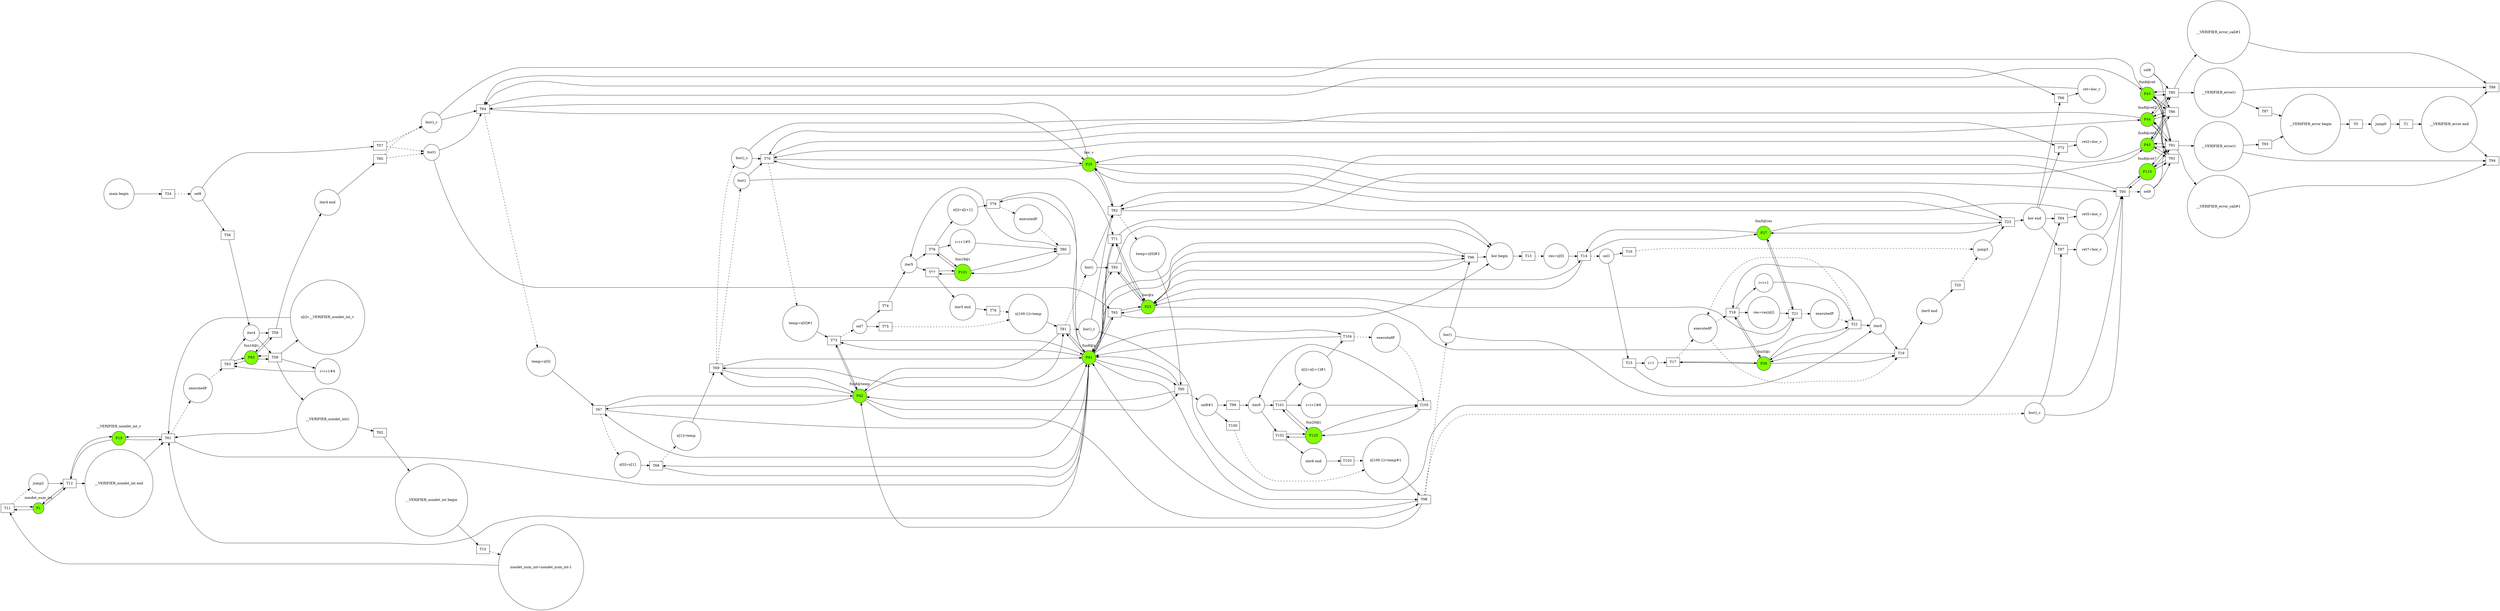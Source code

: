 digraph G{
rankdir = LR
subgraph cluster_P1{label="nondet_num_int"color="white"P1[shape=circle, style="filled",color="black",fillcolor="chartreuse"]}
P2[shape=circle,label="__VERIFIER_error begin"]
P3[shape=circle,label="__VERIFIER_error end"]
P4[shape=circle,label="jump0"]
P16[shape=circle,label="__VERIFIER_nondet_int begin"]
P17[shape=circle,label="__VERIFIER_nondet_int end"]
subgraph cluster_P18{label="__VERIFIER_nondet_int_v"color="white"P18[shape=circle, style="filled",color="black",fillcolor="chartreuse"]}
P19[shape=circle,label="nondet_num_int=nondet_num_int-1"]
P20[shape=circle,label="jump2"]
P22[shape=circle,label="bor begin"]
subgraph cluster_P23{label="bor@x"color="white"P23[shape=circle, style="filled",color="black",fillcolor="chartreuse"]}
P24[shape=circle,label="bor end"]
subgraph cluster_P25{label="bor_v"color="white"P25[shape=circle, style="filled",color="black",fillcolor="chartreuse"]}
subgraph cluster_P26{label="fun5@i"color="white"P26[shape=circle, style="filled",color="black",fillcolor="chartreuse"]}
subgraph cluster_P27{label="fun5@res"color="white"P27[shape=circle, style="filled",color="black",fillcolor="chartreuse"]}
P28[shape=circle,label="res=x[0]"]
P29[shape=circle,label="sel1"]
P30[shape=circle,label="i=1"]
P31[shape=circle,label="iter0"]
P32[shape=circle,label="iter0 end"]
P33[shape=circle,label="res=res|x[i]"]
P34[shape=circle,label="i=i+1"]
P35[shape=circle,label="executedP"]
P36[shape=circle,label="executedP"]
P37[shape=circle,label="jump3"]
P38[shape=circle,label="main begin"]
subgraph cluster_P115{label="fun8@ret7"color="white"P115[shape=circle, style="filled",color="black",fillcolor="chartreuse"]}
subgraph cluster_P41{label="fun8@x"color="white"P41[shape=circle, style="filled",color="black",fillcolor="chartreuse"]}
subgraph cluster_P42{label="fun8@temp"color="white"P42[shape=circle, style="filled",color="black",fillcolor="chartreuse"]}
subgraph cluster_P43{label="fun8@ret"color="white"P43[shape=circle, style="filled",color="black",fillcolor="chartreuse"]}
subgraph cluster_P44{label="fun8@ret2"color="white"P44[shape=circle, style="filled",color="black",fillcolor="chartreuse"]}
subgraph cluster_P45{label="fun8@ret5"color="white"P45[shape=circle, style="filled",color="black",fillcolor="chartreuse"]}
P82[shape=circle,label="sel6"]
subgraph cluster_P83{label="fun16@i"color="white"P83[shape=circle, style="filled",color="black",fillcolor="chartreuse"]}
P84[shape=circle,label="iter4"]
P85[shape=circle,label="iter4 end"]
P86[shape=circle,label="x[i]=__VERIFIER_nondet_int_v"]
P87[shape=circle,label="__VERIFIER_nondet_int()"]
P88[shape=circle,label="i=i+1#4"]
P89[shape=circle,label="executedP"]
P90[shape=circle,label="ret=bor_v"]
P91[shape=circle,label="bor()"]
P92[shape=circle,label="bor()_c"]
P93[shape=circle,label="temp=x[0]"]
P94[shape=circle,label="x[0]=x[1]"]
P95[shape=circle,label="x[1]=temp"]
P96[shape=circle,label="ret2=bor_v"]
P97[shape=circle,label="bor()"]
P98[shape=circle,label="bor()_c"]
P99[shape=circle,label="temp=x[0]#1"]
P100[shape=circle,label="sel7"]
subgraph cluster_P101{label="fun18@i"color="white"P101[shape=circle, style="filled",color="black",fillcolor="chartreuse"]}
P102[shape=circle,label="iter5"]
P103[shape=circle,label="iter5 end"]
P104[shape=circle,label="x[i]=x[i+1]"]
P105[shape=circle,label="i=i+1#5"]
P106[shape=circle,label="executedP"]
P107[shape=circle,label="x[100-1]=temp"]
P108[shape=circle,label="ret5=bor_v"]
P109[shape=circle,label="bor()"]
subgraph cluster_P125{label="fun20@i"color="white"P125[shape=circle, style="filled",color="black",fillcolor="chartreuse"]}
P110[shape=circle,label="bor()_c"]
P111[shape=circle,label="sel8"]
P112[shape=circle,label="__VERIFIER_error()"]
P113[shape=circle,label="__VERIFIER_error_call#1"]
P116[shape=circle,label="temp=x[0]#2"]
P117[shape=circle,label="sel9"]
P118[shape=circle,label="__VERIFIER_error()"]
P119[shape=circle,label="__VERIFIER_error_call#1"]
P120[shape=circle,label="ret7=bor_v"]
P121[shape=circle,label="bor()"]
P122[shape=circle,label="bor()_c"]
P123[shape=circle,label="x[100-1]=temp#1"]
P124[shape=circle,label="sel8#1"]
P126[shape=circle,label="iter6"]
P127[shape=circle,label="iter6 end"]
P128[shape=circle,label="x[i]=x[i+1]#1"]
P129[shape=circle,label="i=i+1#6"]
P130[shape=circle,label="executedP"]
T0[shape=box]
T1[shape=box]
T10[shape=box]
T100[shape=box]
T101[shape=box]
T102[shape=box]
T103[shape=box]
T104[shape=box]
T105[shape=box]
T11[shape=box]
T12[shape=box]
T13[shape=box]
T14[shape=box]
T15[shape=box]
T16[shape=box]
T17[shape=box]
T18[shape=box]
T19[shape=box]
T20[shape=box]
T21[shape=box]
T22[shape=box]
T23[shape=box]
T24[shape=box]
T56[shape=box]
T57[shape=box]
T58[shape=box]
T59[shape=box]
T60[shape=box]
T61[shape=box]
T62[shape=box]
T63[shape=box]
T64[shape=box]
T65[shape=box]
T66[shape=box]
T67[shape=box]
T68[shape=box]
T69[shape=box]
T70[shape=box]
T71[shape=box]
T72[shape=box]
T73[shape=box]
T74[shape=box]
T75[shape=box]
T76[shape=box]
T77[shape=box]
T78[shape=box]
T79[shape=box]
T80[shape=box]
T81[shape=box]
T82[shape=box]
T83[shape=box]
T84[shape=box]
T85[shape=box]
T86[shape=box]
T87[shape=box]
T88[shape=box]
T90[shape=box]
T91[shape=box]
T92[shape=box]
T93[shape=box]
T94[shape=box]
T95[shape=box]
T96[shape=box]
T97[shape=box]
T98[shape=box]
T99[shape=box]
P2->T0
P4->T1
T1->P3
T0->P4[style="dashed"]
P16->T10
P19->T11
P1->T11
T11->P1
P20->T12
T12->P17
T12->P18
P18->T12
P1->T12
T12->P1
T10->P19[style="dashed"]
T11->P20[style="dashed"]
P22->T13
P28->T14
P27->T14
P23->T14
T14->P23
T14->P27
P30->T17
P26->T17
T17->P26
P32->T20
T19->P32
P33->T21
P27->T21
P23->T21
T21->P23
T21->P27
P34->T22
P26->T22
T22->P26
P26->T18
T18->P26
P26->T19
T19->P26
T22->P31
T18->P33
T18->P34
T21->P35[style="dashed"]
P35->T22[style="dashed"]
P31->T18
P31->T19
T15->P30
T15->P31
T17->P36[style="dashed"]
P36->T18[style="dashed"]
P36->T19[style="dashed"]
T22->P36[style="dashed"]
P29->T15
P29->T16
P37->T23
T23->P24
T23->P25
P25->T23
P27->T23
T23->P27
T13->P28[style="dashed"]
T14->P29[style="dashed"]
T20->P37[style="dashed"]
T16->P37[style="dashed"]
P38->T24
P85->T60
T59->P85
P87->T62
P87->T61
T62->P16
P17->T61
P86->T61
P41->T61
P18->T61
T61->P18
T61->P41
P88->T63
P83->T63
T63->P83
P83->T58
T58->P83
P83->T59
T59->P83
T63->P84
T58->P87
T58->P86
T58->P88
T61->P89[style="dashed"]
P89->T63[style="dashed"]
P84->T58
P84->T59
T56->P84
P82->T56
P82->T57
P91->T65
P91->T64
P92->T64
P24->T66
P92->T66
T65->P22
T65->P23
P23->T65
P41->T65
T65->P41
T66->P90
P90->T64
P43->T64
P25->T64
T64->P25
T64->P43
P93->T67
P42->T67
P41->T67
T67->P41
T67->P42
P94->T68
P41->T68
T68->P41
P95->T69
P41->T69
P42->T69
T69->P42
T69->P41
P97->T71
P97->T70
P98->T70
P24->T72
P98->T72
T71->P22
T71->P23
P23->T71
P41->T71
T71->P41
T72->P96
P96->T70
P44->T70
P25->T70
T70->P25
T70->P44
P99->T73
P42->T73
P41->T73
T73->P41
T73->P42
P103->T78
T77->P103
P104->T79
P41->T79
T79->P41
P105->T80
P101->T80
T80->P101
P101->T76
T76->P101
P101->T77
T77->P101
T80->P102
T76->P104
T76->P105
T79->P106[style="dashed"]
P106->T80[style="dashed"]
P102->T76
P102->T77
T74->P102
P100->T74
P100->T75
P107->T81
P41->T81
P42->T81
T81->P42
T81->P41
P109->T83
P109->T82
P110->T82
P24->T84
P110->T84
T83->P22
T83->P23
P23->T83
P41->T83
T83->P41
T84->P108
P108->T82
P45->T82
P25->T82
T82->P25
T82->P45
P112->T87
P113->T88
P112->T88
T87->P2
P3->T88
P43->T85
T85->P43
P44->T85
T85->P44
P45->T85
T85->P45
P43->T86
T86->P43
P44->T86
T86->P44
P45->T86
T86->P45
T85->P112
T85->P113
P111->T85
P111->T86
T60->P91[style="dashed"]
T60->P92[style="dashed"]
T57->P91[style="dashed"]
T57->P92[style="dashed"]
T64->P93[style="dashed"]
T67->P94[style="dashed"]
T68->P95[style="dashed"]
T69->P97[style="dashed"]
T69->P98[style="dashed"]
T70->P99[style="dashed"]
T73->P100[style="dashed"]
T78->P107[style="dashed"]
T75->P107[style="dashed"]
T81->P109[style="dashed"]
T81->P110[style="dashed"]
P116->T90
P42->T90
P41->T90
T90->P41
T90->P42
T82->P116[style="dashed"]
P118->T93
P119->T94
P118->T94
T93->P2
P3->T94
P43->T91
T91->P43
P44->T91
T91->P44
P45->T91
T91->P45
P115->T91
T91->P115
P43->T92
T92->P43
P44->T92
T92->P44
P45->T92
T92->P45
P115->T92
T92->P115
T91->P118
T91->P119
P117->T91
P117->T92
P121->T96
P121->T95
P122->T95
P24->T97
P122->T97
T96->P22
T96->P23
P23->T96
P41->T96
T96->P41
T97->P120
P120->T95
P115->T95
P25->T95
T95->P25
T95->P115
T95->P117[style="dashed"]
P123->T98
P41->T98
P42->T98
T98->P42
T98->P41
T98->P121[style="dashed"]
T98->P122[style="dashed"]
P127->T103
T102->P127
P128->T104
P41->T104
T104->P41
P129->T105
P125->T105
T105->P125
P125->T101
T101->P125
P125->T102
T102->P125
T105->P126
T101->P128
T101->P129
T104->P130[style="dashed"]
P130->T105[style="dashed"]
P126->T101
P126->T102
T99->P126
P124->T99
P124->T100
T103->P123[style="dashed"]
T100->P123[style="dashed"]
T90->P124[style="dashed"]
T24->P82[style="dashed"]
}
